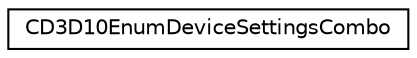 digraph G
{
  edge [fontname="Helvetica",fontsize="10",labelfontname="Helvetica",labelfontsize="10"];
  node [fontname="Helvetica",fontsize="10",shape=record];
  rankdir="LR";
  Node1 [label="CD3D10EnumDeviceSettingsCombo",height=0.2,width=0.4,color="black", fillcolor="white", style="filled",URL="$struct_c_d3_d10_enum_device_settings_combo.html"];
}

